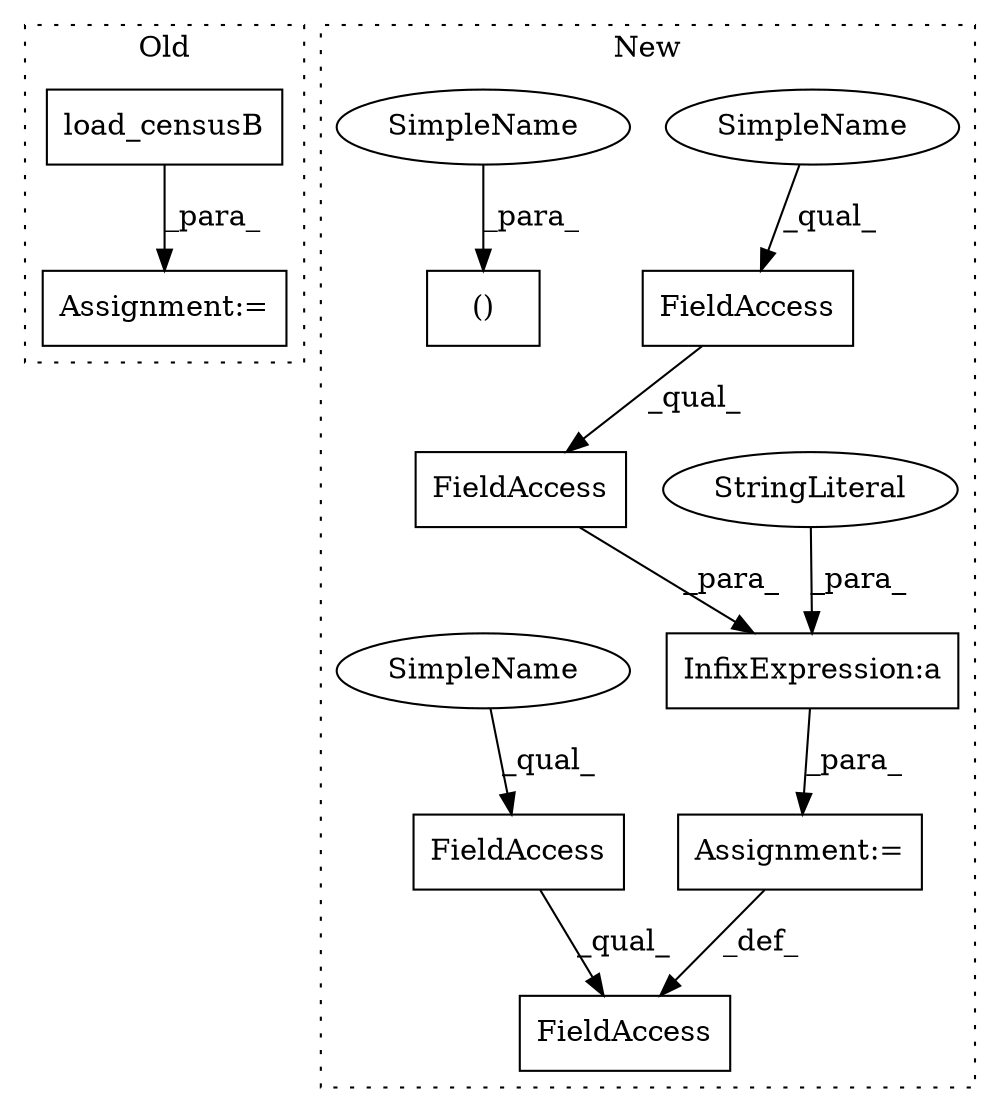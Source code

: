 digraph G {
subgraph cluster0 {
1 [label="load_censusB" a="32" s="9175" l="14" shape="box"];
8 [label="Assignment:=" a="7" s="9165" l="1" shape="box"];
label = "Old";
style="dotted";
}
subgraph cluster1 {
2 [label="()" a="106" s="9333" l="19" shape="box"];
3 [label="FieldAccess" a="22" s="9398" l="9" shape="box"];
4 [label="FieldAccess" a="22" s="9382" l="9" shape="box"];
5 [label="FieldAccess" a="22" s="9398" l="14" shape="box"];
6 [label="InfixExpression:a" a="27" s="9412" l="3" shape="box"];
7 [label="FieldAccess" a="22" s="9382" l="14" shape="box"];
9 [label="StringLiteral" a="45" s="9415" l="3" shape="ellipse"];
10 [label="Assignment:=" a="7" s="9396" l="1" shape="box"];
11 [label="SimpleName" a="42" s="9398" l="3" shape="ellipse"];
12 [label="SimpleName" a="42" s="9349" l="3" shape="ellipse"];
13 [label="SimpleName" a="42" s="9382" l="3" shape="ellipse"];
label = "New";
style="dotted";
}
1 -> 8 [label="_para_"];
3 -> 5 [label="_qual_"];
4 -> 7 [label="_qual_"];
5 -> 6 [label="_para_"];
6 -> 10 [label="_para_"];
9 -> 6 [label="_para_"];
10 -> 7 [label="_def_"];
11 -> 3 [label="_qual_"];
12 -> 2 [label="_para_"];
13 -> 4 [label="_qual_"];
}
